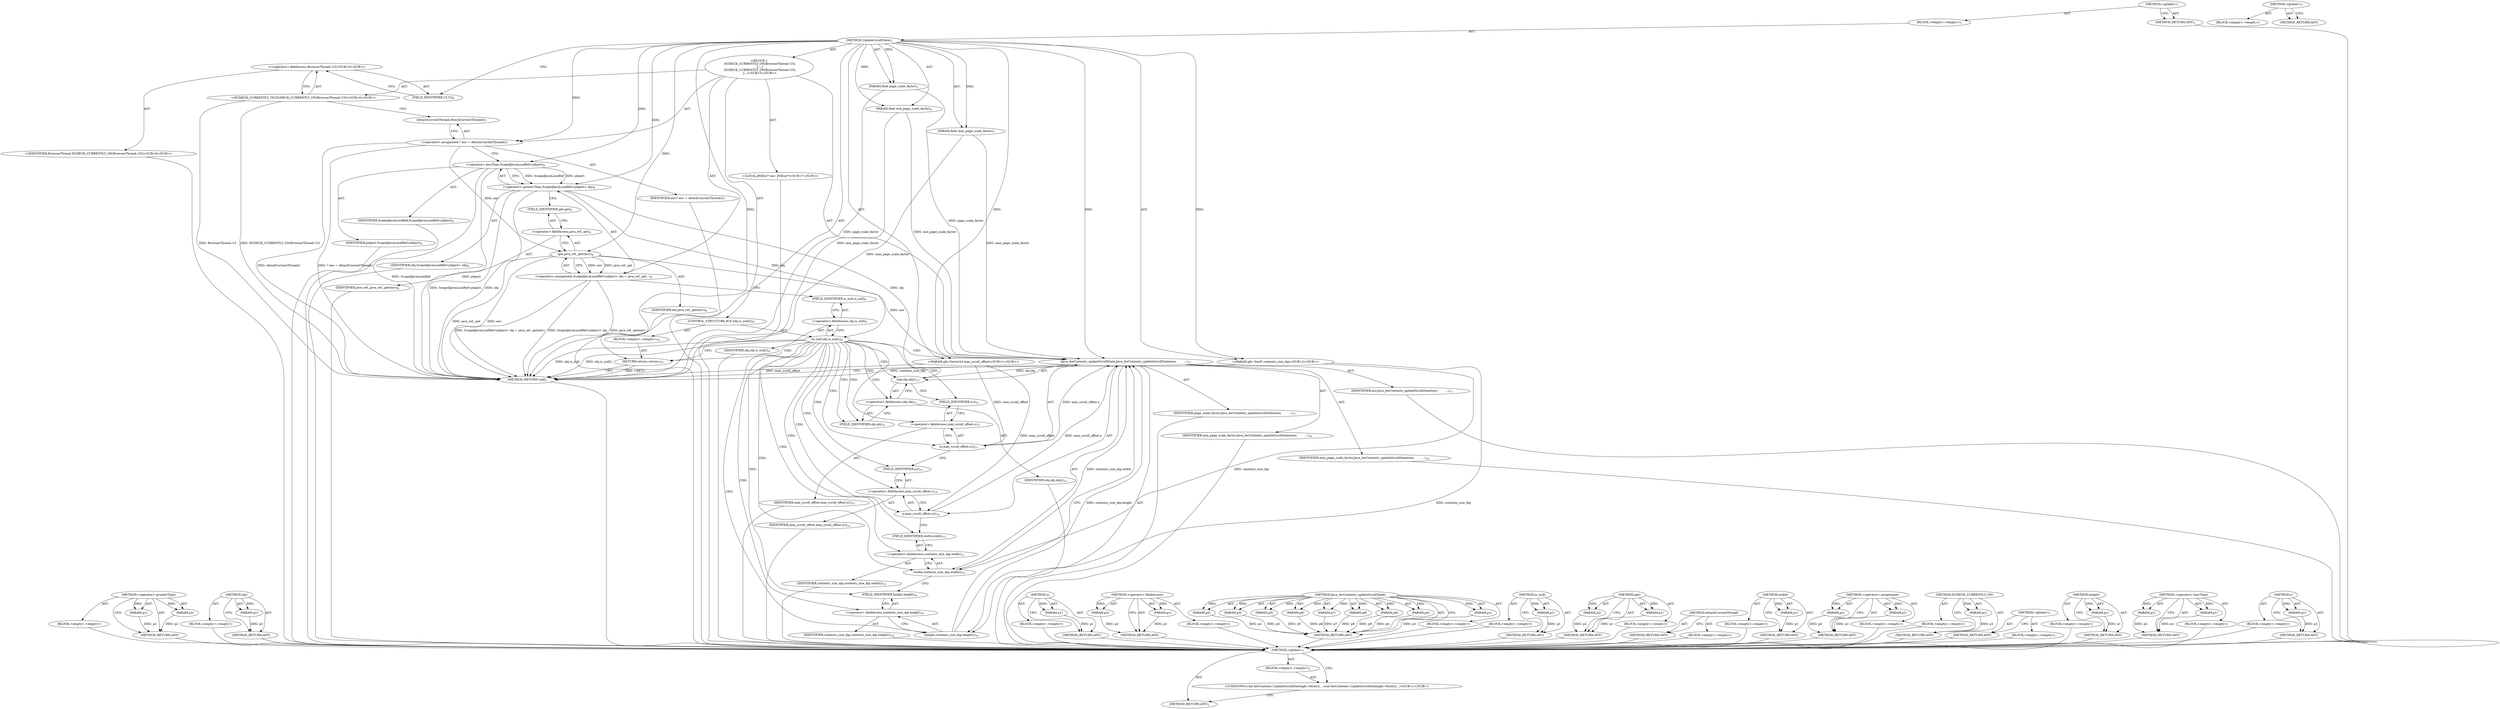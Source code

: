 digraph "&lt;global&gt;" {
vulnerable_106 [label=<(METHOD,&lt;operator&gt;.greaterThan)>];
vulnerable_107 [label=<(PARAM,p1)>];
vulnerable_108 [label=<(PARAM,p2)>];
vulnerable_109 [label=<(BLOCK,&lt;empty&gt;,&lt;empty&gt;)>];
vulnerable_110 [label=<(METHOD_RETURN,ANY)>];
vulnerable_137 [label=<(METHOD,obj)>];
vulnerable_138 [label=<(PARAM,p1)>];
vulnerable_139 [label=<(BLOCK,&lt;empty&gt;,&lt;empty&gt;)>];
vulnerable_140 [label=<(METHOD_RETURN,ANY)>];
vulnerable_6 [label=<(METHOD,&lt;global&gt;)<SUB>1</SUB>>];
vulnerable_7 [label=<(BLOCK,&lt;empty&gt;,&lt;empty&gt;)<SUB>1</SUB>>];
vulnerable_8 [label=<(METHOD,UpdateScrollState)<SUB>1</SUB>>];
vulnerable_9 [label="<(PARAM,gfx::Vector2d max_scroll_offset)<SUB>1</SUB>>"];
vulnerable_10 [label="<(PARAM,gfx::SizeF contents_size_dip)<SUB>2</SUB>>"];
vulnerable_11 [label=<(PARAM,float page_scale_factor)<SUB>3</SUB>>];
vulnerable_12 [label=<(PARAM,float min_page_scale_factor)<SUB>4</SUB>>];
vulnerable_13 [label=<(PARAM,float max_page_scale_factor)<SUB>5</SUB>>];
vulnerable_14 [label="<(BLOCK,{
  DCHECK_CURRENTLY_ON(BrowserThread::UI);
  J...,{
  DCHECK_CURRENTLY_ON(BrowserThread::UI);
  J...)<SUB>5</SUB>>"];
vulnerable_15 [label="<(DCHECK_CURRENTLY_ON,DCHECK_CURRENTLY_ON(BrowserThread::UI))<SUB>6</SUB>>"];
vulnerable_16 [label="<(&lt;operator&gt;.fieldAccess,BrowserThread::UI)<SUB>6</SUB>>"];
vulnerable_17 [label="<(IDENTIFIER,BrowserThread,DCHECK_CURRENTLY_ON(BrowserThread::UI))<SUB>6</SUB>>"];
vulnerable_18 [label=<(FIELD_IDENTIFIER,UI,UI)<SUB>6</SUB>>];
vulnerable_19 [label="<(LOCAL,JNIEnv* env: JNIEnv*)<SUB>7</SUB>>"];
vulnerable_20 [label=<(&lt;operator&gt;.assignment,* env = AttachCurrentThread())<SUB>7</SUB>>];
vulnerable_21 [label=<(IDENTIFIER,env,* env = AttachCurrentThread())<SUB>7</SUB>>];
vulnerable_22 [label=<(AttachCurrentThread,AttachCurrentThread())<SUB>7</SUB>>];
vulnerable_23 [label=<(&lt;operator&gt;.assignment,ScopedJavaLocalRef&lt;jobject&gt; obj = java_ref_.get...)<SUB>8</SUB>>];
vulnerable_24 [label=<(&lt;operator&gt;.greaterThan,ScopedJavaLocalRef&lt;jobject&gt; obj)<SUB>8</SUB>>];
vulnerable_25 [label=<(&lt;operator&gt;.lessThan,ScopedJavaLocalRef&lt;jobject)<SUB>8</SUB>>];
vulnerable_26 [label=<(IDENTIFIER,ScopedJavaLocalRef,ScopedJavaLocalRef&lt;jobject)<SUB>8</SUB>>];
vulnerable_27 [label=<(IDENTIFIER,jobject,ScopedJavaLocalRef&lt;jobject)<SUB>8</SUB>>];
vulnerable_28 [label=<(IDENTIFIER,obj,ScopedJavaLocalRef&lt;jobject&gt; obj)<SUB>8</SUB>>];
vulnerable_29 [label=<(get,java_ref_.get(env))<SUB>8</SUB>>];
vulnerable_30 [label=<(&lt;operator&gt;.fieldAccess,java_ref_.get)<SUB>8</SUB>>];
vulnerable_31 [label=<(IDENTIFIER,java_ref_,java_ref_.get(env))<SUB>8</SUB>>];
vulnerable_32 [label=<(FIELD_IDENTIFIER,get,get)<SUB>8</SUB>>];
vulnerable_33 [label=<(IDENTIFIER,env,java_ref_.get(env))<SUB>8</SUB>>];
vulnerable_34 [label=<(CONTROL_STRUCTURE,IF,if (obj.is_null()))<SUB>9</SUB>>];
vulnerable_35 [label=<(is_null,obj.is_null())<SUB>9</SUB>>];
vulnerable_36 [label=<(&lt;operator&gt;.fieldAccess,obj.is_null)<SUB>9</SUB>>];
vulnerable_37 [label=<(IDENTIFIER,obj,obj.is_null())<SUB>9</SUB>>];
vulnerable_38 [label=<(FIELD_IDENTIFIER,is_null,is_null)<SUB>9</SUB>>];
vulnerable_39 [label=<(BLOCK,&lt;empty&gt;,&lt;empty&gt;)<SUB>10</SUB>>];
vulnerable_40 [label=<(RETURN,return;,return;)<SUB>10</SUB>>];
vulnerable_41 [label=<(Java_AwContents_updateScrollState,Java_AwContents_updateScrollState(env,
        ...)<SUB>11</SUB>>];
vulnerable_42 [label=<(IDENTIFIER,env,Java_AwContents_updateScrollState(env,
        ...)<SUB>11</SUB>>];
vulnerable_43 [label=<(obj,obj.obj())<SUB>12</SUB>>];
vulnerable_44 [label=<(&lt;operator&gt;.fieldAccess,obj.obj)<SUB>12</SUB>>];
vulnerable_45 [label=<(IDENTIFIER,obj,obj.obj())<SUB>12</SUB>>];
vulnerable_46 [label=<(FIELD_IDENTIFIER,obj,obj)<SUB>12</SUB>>];
vulnerable_47 [label=<(x,max_scroll_offset.x())<SUB>13</SUB>>];
vulnerable_48 [label=<(&lt;operator&gt;.fieldAccess,max_scroll_offset.x)<SUB>13</SUB>>];
vulnerable_49 [label=<(IDENTIFIER,max_scroll_offset,max_scroll_offset.x())<SUB>13</SUB>>];
vulnerable_50 [label=<(FIELD_IDENTIFIER,x,x)<SUB>13</SUB>>];
vulnerable_51 [label=<(y,max_scroll_offset.y())<SUB>14</SUB>>];
vulnerable_52 [label=<(&lt;operator&gt;.fieldAccess,max_scroll_offset.y)<SUB>14</SUB>>];
vulnerable_53 [label=<(IDENTIFIER,max_scroll_offset,max_scroll_offset.y())<SUB>14</SUB>>];
vulnerable_54 [label=<(FIELD_IDENTIFIER,y,y)<SUB>14</SUB>>];
vulnerable_55 [label=<(width,contents_size_dip.width())<SUB>15</SUB>>];
vulnerable_56 [label=<(&lt;operator&gt;.fieldAccess,contents_size_dip.width)<SUB>15</SUB>>];
vulnerable_57 [label=<(IDENTIFIER,contents_size_dip,contents_size_dip.width())<SUB>15</SUB>>];
vulnerable_58 [label=<(FIELD_IDENTIFIER,width,width)<SUB>15</SUB>>];
vulnerable_59 [label=<(height,contents_size_dip.height())<SUB>16</SUB>>];
vulnerable_60 [label=<(&lt;operator&gt;.fieldAccess,contents_size_dip.height)<SUB>16</SUB>>];
vulnerable_61 [label=<(IDENTIFIER,contents_size_dip,contents_size_dip.height())<SUB>16</SUB>>];
vulnerable_62 [label=<(FIELD_IDENTIFIER,height,height)<SUB>16</SUB>>];
vulnerable_63 [label=<(IDENTIFIER,page_scale_factor,Java_AwContents_updateScrollState(env,
        ...)<SUB>17</SUB>>];
vulnerable_64 [label=<(IDENTIFIER,min_page_scale_factor,Java_AwContents_updateScrollState(env,
        ...)<SUB>18</SUB>>];
vulnerable_65 [label=<(IDENTIFIER,max_page_scale_factor,Java_AwContents_updateScrollState(env,
        ...)<SUB>19</SUB>>];
vulnerable_66 [label=<(METHOD_RETURN,void)<SUB>1</SUB>>];
vulnerable_68 [label=<(METHOD_RETURN,ANY)<SUB>1</SUB>>];
vulnerable_141 [label=<(METHOD,x)>];
vulnerable_142 [label=<(PARAM,p1)>];
vulnerable_143 [label=<(BLOCK,&lt;empty&gt;,&lt;empty&gt;)>];
vulnerable_144 [label=<(METHOD_RETURN,ANY)>];
vulnerable_93 [label=<(METHOD,&lt;operator&gt;.fieldAccess)>];
vulnerable_94 [label=<(PARAM,p1)>];
vulnerable_95 [label=<(PARAM,p2)>];
vulnerable_96 [label=<(BLOCK,&lt;empty&gt;,&lt;empty&gt;)>];
vulnerable_97 [label=<(METHOD_RETURN,ANY)>];
vulnerable_125 [label=<(METHOD,Java_AwContents_updateScrollState)>];
vulnerable_126 [label=<(PARAM,p1)>];
vulnerable_127 [label=<(PARAM,p2)>];
vulnerable_128 [label=<(PARAM,p3)>];
vulnerable_129 [label=<(PARAM,p4)>];
vulnerable_130 [label=<(PARAM,p5)>];
vulnerable_131 [label=<(PARAM,p6)>];
vulnerable_132 [label=<(PARAM,p7)>];
vulnerable_133 [label=<(PARAM,p8)>];
vulnerable_134 [label=<(PARAM,p9)>];
vulnerable_135 [label=<(BLOCK,&lt;empty&gt;,&lt;empty&gt;)>];
vulnerable_136 [label=<(METHOD_RETURN,ANY)>];
vulnerable_121 [label=<(METHOD,is_null)>];
vulnerable_122 [label=<(PARAM,p1)>];
vulnerable_123 [label=<(BLOCK,&lt;empty&gt;,&lt;empty&gt;)>];
vulnerable_124 [label=<(METHOD_RETURN,ANY)>];
vulnerable_116 [label=<(METHOD,get)>];
vulnerable_117 [label=<(PARAM,p1)>];
vulnerable_118 [label=<(PARAM,p2)>];
vulnerable_119 [label=<(BLOCK,&lt;empty&gt;,&lt;empty&gt;)>];
vulnerable_120 [label=<(METHOD_RETURN,ANY)>];
vulnerable_103 [label=<(METHOD,AttachCurrentThread)>];
vulnerable_104 [label=<(BLOCK,&lt;empty&gt;,&lt;empty&gt;)>];
vulnerable_105 [label=<(METHOD_RETURN,ANY)>];
vulnerable_149 [label=<(METHOD,width)>];
vulnerable_150 [label=<(PARAM,p1)>];
vulnerable_151 [label=<(BLOCK,&lt;empty&gt;,&lt;empty&gt;)>];
vulnerable_152 [label=<(METHOD_RETURN,ANY)>];
vulnerable_98 [label=<(METHOD,&lt;operator&gt;.assignment)>];
vulnerable_99 [label=<(PARAM,p1)>];
vulnerable_100 [label=<(PARAM,p2)>];
vulnerable_101 [label=<(BLOCK,&lt;empty&gt;,&lt;empty&gt;)>];
vulnerable_102 [label=<(METHOD_RETURN,ANY)>];
vulnerable_89 [label=<(METHOD,DCHECK_CURRENTLY_ON)>];
vulnerable_90 [label=<(PARAM,p1)>];
vulnerable_91 [label=<(BLOCK,&lt;empty&gt;,&lt;empty&gt;)>];
vulnerable_92 [label=<(METHOD_RETURN,ANY)>];
vulnerable_83 [label=<(METHOD,&lt;global&gt;)<SUB>1</SUB>>];
vulnerable_84 [label=<(BLOCK,&lt;empty&gt;,&lt;empty&gt;)>];
vulnerable_85 [label=<(METHOD_RETURN,ANY)>];
vulnerable_153 [label=<(METHOD,height)>];
vulnerable_154 [label=<(PARAM,p1)>];
vulnerable_155 [label=<(BLOCK,&lt;empty&gt;,&lt;empty&gt;)>];
vulnerable_156 [label=<(METHOD_RETURN,ANY)>];
vulnerable_111 [label=<(METHOD,&lt;operator&gt;.lessThan)>];
vulnerable_112 [label=<(PARAM,p1)>];
vulnerable_113 [label=<(PARAM,p2)>];
vulnerable_114 [label=<(BLOCK,&lt;empty&gt;,&lt;empty&gt;)>];
vulnerable_115 [label=<(METHOD_RETURN,ANY)>];
vulnerable_145 [label=<(METHOD,y)>];
vulnerable_146 [label=<(PARAM,p1)>];
vulnerable_147 [label=<(BLOCK,&lt;empty&gt;,&lt;empty&gt;)>];
vulnerable_148 [label=<(METHOD_RETURN,ANY)>];
fixed_6 [label=<(METHOD,&lt;global&gt;)<SUB>1</SUB>>];
fixed_7 [label=<(BLOCK,&lt;empty&gt;,&lt;empty&gt;)<SUB>1</SUB>>];
fixed_8 [label="<(UNKNOWN,void AwContents::UpdateScrollState(gfx::Vector2...,void AwContents::UpdateScrollState(gfx::Vector2...)<SUB>1</SUB>>"];
fixed_9 [label=<(METHOD_RETURN,ANY)<SUB>1</SUB>>];
fixed_14 [label=<(METHOD,&lt;global&gt;)<SUB>1</SUB>>];
fixed_15 [label=<(BLOCK,&lt;empty&gt;,&lt;empty&gt;)>];
fixed_16 [label=<(METHOD_RETURN,ANY)>];
vulnerable_106 -> vulnerable_107  [key=0, label="AST: "];
vulnerable_106 -> vulnerable_107  [key=1, label="DDG: "];
vulnerable_106 -> vulnerable_109  [key=0, label="AST: "];
vulnerable_106 -> vulnerable_108  [key=0, label="AST: "];
vulnerable_106 -> vulnerable_108  [key=1, label="DDG: "];
vulnerable_106 -> vulnerable_110  [key=0, label="AST: "];
vulnerable_106 -> vulnerable_110  [key=1, label="CFG: "];
vulnerable_107 -> vulnerable_110  [key=0, label="DDG: p1"];
vulnerable_108 -> vulnerable_110  [key=0, label="DDG: p2"];
vulnerable_109 -> fixed_6  [key=0];
vulnerable_110 -> fixed_6  [key=0];
vulnerable_137 -> vulnerable_138  [key=0, label="AST: "];
vulnerable_137 -> vulnerable_138  [key=1, label="DDG: "];
vulnerable_137 -> vulnerable_139  [key=0, label="AST: "];
vulnerable_137 -> vulnerable_140  [key=0, label="AST: "];
vulnerable_137 -> vulnerable_140  [key=1, label="CFG: "];
vulnerable_138 -> vulnerable_140  [key=0, label="DDG: p1"];
vulnerable_139 -> fixed_6  [key=0];
vulnerable_140 -> fixed_6  [key=0];
vulnerable_6 -> vulnerable_7  [key=0, label="AST: "];
vulnerable_6 -> vulnerable_68  [key=0, label="AST: "];
vulnerable_6 -> vulnerable_68  [key=1, label="CFG: "];
vulnerable_7 -> vulnerable_8  [key=0, label="AST: "];
vulnerable_8 -> vulnerable_9  [key=0, label="AST: "];
vulnerable_8 -> vulnerable_9  [key=1, label="DDG: "];
vulnerable_8 -> vulnerable_10  [key=0, label="AST: "];
vulnerable_8 -> vulnerable_10  [key=1, label="DDG: "];
vulnerable_8 -> vulnerable_11  [key=0, label="AST: "];
vulnerable_8 -> vulnerable_11  [key=1, label="DDG: "];
vulnerable_8 -> vulnerable_12  [key=0, label="AST: "];
vulnerable_8 -> vulnerable_12  [key=1, label="DDG: "];
vulnerable_8 -> vulnerable_13  [key=0, label="AST: "];
vulnerable_8 -> vulnerable_13  [key=1, label="DDG: "];
vulnerable_8 -> vulnerable_14  [key=0, label="AST: "];
vulnerable_8 -> vulnerable_66  [key=0, label="AST: "];
vulnerable_8 -> vulnerable_18  [key=0, label="CFG: "];
vulnerable_8 -> vulnerable_20  [key=0, label="DDG: "];
vulnerable_8 -> vulnerable_41  [key=0, label="DDG: "];
vulnerable_8 -> vulnerable_24  [key=0, label="DDG: "];
vulnerable_8 -> vulnerable_29  [key=0, label="DDG: "];
vulnerable_8 -> vulnerable_40  [key=0, label="DDG: "];
vulnerable_8 -> vulnerable_25  [key=0, label="DDG: "];
vulnerable_9 -> vulnerable_66  [key=0, label="DDG: max_scroll_offset"];
vulnerable_9 -> vulnerable_47  [key=0, label="DDG: max_scroll_offset"];
vulnerable_9 -> vulnerable_51  [key=0, label="DDG: max_scroll_offset"];
vulnerable_10 -> vulnerable_66  [key=0, label="DDG: contents_size_dip"];
vulnerable_10 -> vulnerable_55  [key=0, label="DDG: contents_size_dip"];
vulnerable_10 -> vulnerable_59  [key=0, label="DDG: contents_size_dip"];
vulnerable_11 -> vulnerable_66  [key=0, label="DDG: page_scale_factor"];
vulnerable_11 -> vulnerable_41  [key=0, label="DDG: page_scale_factor"];
vulnerable_12 -> vulnerable_66  [key=0, label="DDG: min_page_scale_factor"];
vulnerable_12 -> vulnerable_41  [key=0, label="DDG: min_page_scale_factor"];
vulnerable_13 -> vulnerable_66  [key=0, label="DDG: max_page_scale_factor"];
vulnerable_13 -> vulnerable_41  [key=0, label="DDG: max_page_scale_factor"];
vulnerable_14 -> vulnerable_15  [key=0, label="AST: "];
vulnerable_14 -> vulnerable_19  [key=0, label="AST: "];
vulnerable_14 -> vulnerable_20  [key=0, label="AST: "];
vulnerable_14 -> vulnerable_23  [key=0, label="AST: "];
vulnerable_14 -> vulnerable_34  [key=0, label="AST: "];
vulnerable_14 -> vulnerable_41  [key=0, label="AST: "];
vulnerable_15 -> vulnerable_16  [key=0, label="AST: "];
vulnerable_15 -> vulnerable_22  [key=0, label="CFG: "];
vulnerable_15 -> vulnerable_66  [key=0, label="DDG: BrowserThread::UI"];
vulnerable_15 -> vulnerable_66  [key=1, label="DDG: DCHECK_CURRENTLY_ON(BrowserThread::UI)"];
vulnerable_16 -> vulnerable_17  [key=0, label="AST: "];
vulnerable_16 -> vulnerable_18  [key=0, label="AST: "];
vulnerable_16 -> vulnerable_15  [key=0, label="CFG: "];
vulnerable_17 -> fixed_6  [key=0];
vulnerable_18 -> vulnerable_16  [key=0, label="CFG: "];
vulnerable_19 -> fixed_6  [key=0];
vulnerable_20 -> vulnerable_21  [key=0, label="AST: "];
vulnerable_20 -> vulnerable_22  [key=0, label="AST: "];
vulnerable_20 -> vulnerable_25  [key=0, label="CFG: "];
vulnerable_20 -> vulnerable_66  [key=0, label="DDG: AttachCurrentThread()"];
vulnerable_20 -> vulnerable_66  [key=1, label="DDG: * env = AttachCurrentThread()"];
vulnerable_20 -> vulnerable_29  [key=0, label="DDG: env"];
vulnerable_21 -> fixed_6  [key=0];
vulnerable_22 -> vulnerable_20  [key=0, label="CFG: "];
vulnerable_23 -> vulnerable_24  [key=0, label="AST: "];
vulnerable_23 -> vulnerable_29  [key=0, label="AST: "];
vulnerable_23 -> vulnerable_38  [key=0, label="CFG: "];
vulnerable_23 -> vulnerable_66  [key=0, label="DDG: ScopedJavaLocalRef&lt;jobject&gt; obj"];
vulnerable_23 -> vulnerable_66  [key=1, label="DDG: java_ref_.get(env)"];
vulnerable_23 -> vulnerable_66  [key=2, label="DDG: ScopedJavaLocalRef&lt;jobject&gt; obj = java_ref_.get(env)"];
vulnerable_24 -> vulnerable_25  [key=0, label="AST: "];
vulnerable_24 -> vulnerable_28  [key=0, label="AST: "];
vulnerable_24 -> vulnerable_32  [key=0, label="CFG: "];
vulnerable_24 -> vulnerable_66  [key=0, label="DDG: ScopedJavaLocalRef&lt;jobject"];
vulnerable_24 -> vulnerable_66  [key=1, label="DDG: obj"];
vulnerable_24 -> vulnerable_35  [key=0, label="DDG: obj"];
vulnerable_24 -> vulnerable_43  [key=0, label="DDG: obj"];
vulnerable_25 -> vulnerable_26  [key=0, label="AST: "];
vulnerable_25 -> vulnerable_27  [key=0, label="AST: "];
vulnerable_25 -> vulnerable_24  [key=0, label="CFG: "];
vulnerable_25 -> vulnerable_24  [key=1, label="DDG: ScopedJavaLocalRef"];
vulnerable_25 -> vulnerable_24  [key=2, label="DDG: jobject"];
vulnerable_25 -> vulnerable_66  [key=0, label="DDG: jobject"];
vulnerable_25 -> vulnerable_66  [key=1, label="DDG: ScopedJavaLocalRef"];
vulnerable_26 -> fixed_6  [key=0];
vulnerable_27 -> fixed_6  [key=0];
vulnerable_28 -> fixed_6  [key=0];
vulnerable_29 -> vulnerable_30  [key=0, label="AST: "];
vulnerable_29 -> vulnerable_33  [key=0, label="AST: "];
vulnerable_29 -> vulnerable_23  [key=0, label="CFG: "];
vulnerable_29 -> vulnerable_23  [key=1, label="DDG: java_ref_.get"];
vulnerable_29 -> vulnerable_23  [key=2, label="DDG: env"];
vulnerable_29 -> vulnerable_66  [key=0, label="DDG: java_ref_.get"];
vulnerable_29 -> vulnerable_66  [key=1, label="DDG: env"];
vulnerable_29 -> vulnerable_41  [key=0, label="DDG: env"];
vulnerable_30 -> vulnerable_31  [key=0, label="AST: "];
vulnerable_30 -> vulnerable_32  [key=0, label="AST: "];
vulnerable_30 -> vulnerable_29  [key=0, label="CFG: "];
vulnerable_31 -> fixed_6  [key=0];
vulnerable_32 -> vulnerable_30  [key=0, label="CFG: "];
vulnerable_33 -> fixed_6  [key=0];
vulnerable_34 -> vulnerable_35  [key=0, label="AST: "];
vulnerable_34 -> vulnerable_39  [key=0, label="AST: "];
vulnerable_35 -> vulnerable_36  [key=0, label="AST: "];
vulnerable_35 -> vulnerable_40  [key=0, label="CFG: "];
vulnerable_35 -> vulnerable_40  [key=1, label="CDG: "];
vulnerable_35 -> vulnerable_46  [key=0, label="CFG: "];
vulnerable_35 -> vulnerable_46  [key=1, label="CDG: "];
vulnerable_35 -> vulnerable_66  [key=0, label="DDG: obj.is_null"];
vulnerable_35 -> vulnerable_66  [key=1, label="DDG: obj.is_null()"];
vulnerable_35 -> vulnerable_47  [key=0, label="CDG: "];
vulnerable_35 -> vulnerable_48  [key=0, label="CDG: "];
vulnerable_35 -> vulnerable_58  [key=0, label="CDG: "];
vulnerable_35 -> vulnerable_60  [key=0, label="CDG: "];
vulnerable_35 -> vulnerable_51  [key=0, label="CDG: "];
vulnerable_35 -> vulnerable_52  [key=0, label="CDG: "];
vulnerable_35 -> vulnerable_56  [key=0, label="CDG: "];
vulnerable_35 -> vulnerable_41  [key=0, label="CDG: "];
vulnerable_35 -> vulnerable_50  [key=0, label="CDG: "];
vulnerable_35 -> vulnerable_59  [key=0, label="CDG: "];
vulnerable_35 -> vulnerable_44  [key=0, label="CDG: "];
vulnerable_35 -> vulnerable_55  [key=0, label="CDG: "];
vulnerable_35 -> vulnerable_54  [key=0, label="CDG: "];
vulnerable_35 -> vulnerable_62  [key=0, label="CDG: "];
vulnerable_35 -> vulnerable_43  [key=0, label="CDG: "];
vulnerable_36 -> vulnerable_37  [key=0, label="AST: "];
vulnerable_36 -> vulnerable_38  [key=0, label="AST: "];
vulnerable_36 -> vulnerable_35  [key=0, label="CFG: "];
vulnerable_37 -> fixed_6  [key=0];
vulnerable_38 -> vulnerable_36  [key=0, label="CFG: "];
vulnerable_39 -> vulnerable_40  [key=0, label="AST: "];
vulnerable_40 -> vulnerable_66  [key=0, label="CFG: "];
vulnerable_40 -> vulnerable_66  [key=1, label="DDG: &lt;RET&gt;"];
vulnerable_41 -> vulnerable_42  [key=0, label="AST: "];
vulnerable_41 -> vulnerable_43  [key=0, label="AST: "];
vulnerable_41 -> vulnerable_47  [key=0, label="AST: "];
vulnerable_41 -> vulnerable_51  [key=0, label="AST: "];
vulnerable_41 -> vulnerable_55  [key=0, label="AST: "];
vulnerable_41 -> vulnerable_59  [key=0, label="AST: "];
vulnerable_41 -> vulnerable_63  [key=0, label="AST: "];
vulnerable_41 -> vulnerable_64  [key=0, label="AST: "];
vulnerable_41 -> vulnerable_65  [key=0, label="AST: "];
vulnerable_41 -> vulnerable_66  [key=0, label="CFG: "];
vulnerable_42 -> fixed_6  [key=0];
vulnerable_43 -> vulnerable_44  [key=0, label="AST: "];
vulnerable_43 -> vulnerable_50  [key=0, label="CFG: "];
vulnerable_43 -> vulnerable_41  [key=0, label="DDG: obj.obj"];
vulnerable_44 -> vulnerable_45  [key=0, label="AST: "];
vulnerable_44 -> vulnerable_46  [key=0, label="AST: "];
vulnerable_44 -> vulnerable_43  [key=0, label="CFG: "];
vulnerable_45 -> fixed_6  [key=0];
vulnerable_46 -> vulnerable_44  [key=0, label="CFG: "];
vulnerable_47 -> vulnerable_48  [key=0, label="AST: "];
vulnerable_47 -> vulnerable_54  [key=0, label="CFG: "];
vulnerable_47 -> vulnerable_41  [key=0, label="DDG: max_scroll_offset.x"];
vulnerable_48 -> vulnerable_49  [key=0, label="AST: "];
vulnerable_48 -> vulnerable_50  [key=0, label="AST: "];
vulnerable_48 -> vulnerable_47  [key=0, label="CFG: "];
vulnerable_49 -> fixed_6  [key=0];
vulnerable_50 -> vulnerable_48  [key=0, label="CFG: "];
vulnerable_51 -> vulnerable_52  [key=0, label="AST: "];
vulnerable_51 -> vulnerable_58  [key=0, label="CFG: "];
vulnerable_51 -> vulnerable_41  [key=0, label="DDG: max_scroll_offset.y"];
vulnerable_52 -> vulnerable_53  [key=0, label="AST: "];
vulnerable_52 -> vulnerable_54  [key=0, label="AST: "];
vulnerable_52 -> vulnerable_51  [key=0, label="CFG: "];
vulnerable_53 -> fixed_6  [key=0];
vulnerable_54 -> vulnerable_52  [key=0, label="CFG: "];
vulnerable_55 -> vulnerable_56  [key=0, label="AST: "];
vulnerable_55 -> vulnerable_62  [key=0, label="CFG: "];
vulnerable_55 -> vulnerable_41  [key=0, label="DDG: contents_size_dip.width"];
vulnerable_56 -> vulnerable_57  [key=0, label="AST: "];
vulnerable_56 -> vulnerable_58  [key=0, label="AST: "];
vulnerable_56 -> vulnerable_55  [key=0, label="CFG: "];
vulnerable_57 -> fixed_6  [key=0];
vulnerable_58 -> vulnerable_56  [key=0, label="CFG: "];
vulnerable_59 -> vulnerable_60  [key=0, label="AST: "];
vulnerable_59 -> vulnerable_41  [key=0, label="CFG: "];
vulnerable_59 -> vulnerable_41  [key=1, label="DDG: contents_size_dip.height"];
vulnerable_60 -> vulnerable_61  [key=0, label="AST: "];
vulnerable_60 -> vulnerable_62  [key=0, label="AST: "];
vulnerable_60 -> vulnerable_59  [key=0, label="CFG: "];
vulnerable_61 -> fixed_6  [key=0];
vulnerable_62 -> vulnerable_60  [key=0, label="CFG: "];
vulnerable_63 -> fixed_6  [key=0];
vulnerable_64 -> fixed_6  [key=0];
vulnerable_65 -> fixed_6  [key=0];
vulnerable_66 -> fixed_6  [key=0];
vulnerable_68 -> fixed_6  [key=0];
vulnerable_141 -> vulnerable_142  [key=0, label="AST: "];
vulnerable_141 -> vulnerable_142  [key=1, label="DDG: "];
vulnerable_141 -> vulnerable_143  [key=0, label="AST: "];
vulnerable_141 -> vulnerable_144  [key=0, label="AST: "];
vulnerable_141 -> vulnerable_144  [key=1, label="CFG: "];
vulnerable_142 -> vulnerable_144  [key=0, label="DDG: p1"];
vulnerable_143 -> fixed_6  [key=0];
vulnerable_144 -> fixed_6  [key=0];
vulnerable_93 -> vulnerable_94  [key=0, label="AST: "];
vulnerable_93 -> vulnerable_94  [key=1, label="DDG: "];
vulnerable_93 -> vulnerable_96  [key=0, label="AST: "];
vulnerable_93 -> vulnerable_95  [key=0, label="AST: "];
vulnerable_93 -> vulnerable_95  [key=1, label="DDG: "];
vulnerable_93 -> vulnerable_97  [key=0, label="AST: "];
vulnerable_93 -> vulnerable_97  [key=1, label="CFG: "];
vulnerable_94 -> vulnerable_97  [key=0, label="DDG: p1"];
vulnerable_95 -> vulnerable_97  [key=0, label="DDG: p2"];
vulnerable_96 -> fixed_6  [key=0];
vulnerable_97 -> fixed_6  [key=0];
vulnerable_125 -> vulnerable_126  [key=0, label="AST: "];
vulnerable_125 -> vulnerable_126  [key=1, label="DDG: "];
vulnerable_125 -> vulnerable_135  [key=0, label="AST: "];
vulnerable_125 -> vulnerable_127  [key=0, label="AST: "];
vulnerable_125 -> vulnerable_127  [key=1, label="DDG: "];
vulnerable_125 -> vulnerable_136  [key=0, label="AST: "];
vulnerable_125 -> vulnerable_136  [key=1, label="CFG: "];
vulnerable_125 -> vulnerable_128  [key=0, label="AST: "];
vulnerable_125 -> vulnerable_128  [key=1, label="DDG: "];
vulnerable_125 -> vulnerable_129  [key=0, label="AST: "];
vulnerable_125 -> vulnerable_129  [key=1, label="DDG: "];
vulnerable_125 -> vulnerable_130  [key=0, label="AST: "];
vulnerable_125 -> vulnerable_130  [key=1, label="DDG: "];
vulnerable_125 -> vulnerable_131  [key=0, label="AST: "];
vulnerable_125 -> vulnerable_131  [key=1, label="DDG: "];
vulnerable_125 -> vulnerable_132  [key=0, label="AST: "];
vulnerable_125 -> vulnerable_132  [key=1, label="DDG: "];
vulnerable_125 -> vulnerable_133  [key=0, label="AST: "];
vulnerable_125 -> vulnerable_133  [key=1, label="DDG: "];
vulnerable_125 -> vulnerable_134  [key=0, label="AST: "];
vulnerable_125 -> vulnerable_134  [key=1, label="DDG: "];
vulnerable_126 -> vulnerable_136  [key=0, label="DDG: p1"];
vulnerable_127 -> vulnerable_136  [key=0, label="DDG: p2"];
vulnerable_128 -> vulnerable_136  [key=0, label="DDG: p3"];
vulnerable_129 -> vulnerable_136  [key=0, label="DDG: p4"];
vulnerable_130 -> vulnerable_136  [key=0, label="DDG: p5"];
vulnerable_131 -> vulnerable_136  [key=0, label="DDG: p6"];
vulnerable_132 -> vulnerable_136  [key=0, label="DDG: p7"];
vulnerable_133 -> vulnerable_136  [key=0, label="DDG: p8"];
vulnerable_134 -> vulnerable_136  [key=0, label="DDG: p9"];
vulnerable_135 -> fixed_6  [key=0];
vulnerable_136 -> fixed_6  [key=0];
vulnerable_121 -> vulnerable_122  [key=0, label="AST: "];
vulnerable_121 -> vulnerable_122  [key=1, label="DDG: "];
vulnerable_121 -> vulnerable_123  [key=0, label="AST: "];
vulnerable_121 -> vulnerable_124  [key=0, label="AST: "];
vulnerable_121 -> vulnerable_124  [key=1, label="CFG: "];
vulnerable_122 -> vulnerable_124  [key=0, label="DDG: p1"];
vulnerable_123 -> fixed_6  [key=0];
vulnerable_124 -> fixed_6  [key=0];
vulnerable_116 -> vulnerable_117  [key=0, label="AST: "];
vulnerable_116 -> vulnerable_117  [key=1, label="DDG: "];
vulnerable_116 -> vulnerable_119  [key=0, label="AST: "];
vulnerable_116 -> vulnerable_118  [key=0, label="AST: "];
vulnerable_116 -> vulnerable_118  [key=1, label="DDG: "];
vulnerable_116 -> vulnerable_120  [key=0, label="AST: "];
vulnerable_116 -> vulnerable_120  [key=1, label="CFG: "];
vulnerable_117 -> vulnerable_120  [key=0, label="DDG: p1"];
vulnerable_118 -> vulnerable_120  [key=0, label="DDG: p2"];
vulnerable_119 -> fixed_6  [key=0];
vulnerable_120 -> fixed_6  [key=0];
vulnerable_103 -> vulnerable_104  [key=0, label="AST: "];
vulnerable_103 -> vulnerable_105  [key=0, label="AST: "];
vulnerable_103 -> vulnerable_105  [key=1, label="CFG: "];
vulnerable_104 -> fixed_6  [key=0];
vulnerable_105 -> fixed_6  [key=0];
vulnerable_149 -> vulnerable_150  [key=0, label="AST: "];
vulnerable_149 -> vulnerable_150  [key=1, label="DDG: "];
vulnerable_149 -> vulnerable_151  [key=0, label="AST: "];
vulnerable_149 -> vulnerable_152  [key=0, label="AST: "];
vulnerable_149 -> vulnerable_152  [key=1, label="CFG: "];
vulnerable_150 -> vulnerable_152  [key=0, label="DDG: p1"];
vulnerable_151 -> fixed_6  [key=0];
vulnerable_152 -> fixed_6  [key=0];
vulnerable_98 -> vulnerable_99  [key=0, label="AST: "];
vulnerable_98 -> vulnerable_99  [key=1, label="DDG: "];
vulnerable_98 -> vulnerable_101  [key=0, label="AST: "];
vulnerable_98 -> vulnerable_100  [key=0, label="AST: "];
vulnerable_98 -> vulnerable_100  [key=1, label="DDG: "];
vulnerable_98 -> vulnerable_102  [key=0, label="AST: "];
vulnerable_98 -> vulnerable_102  [key=1, label="CFG: "];
vulnerable_99 -> vulnerable_102  [key=0, label="DDG: p1"];
vulnerable_100 -> vulnerable_102  [key=0, label="DDG: p2"];
vulnerable_101 -> fixed_6  [key=0];
vulnerable_102 -> fixed_6  [key=0];
vulnerable_89 -> vulnerable_90  [key=0, label="AST: "];
vulnerable_89 -> vulnerable_90  [key=1, label="DDG: "];
vulnerable_89 -> vulnerable_91  [key=0, label="AST: "];
vulnerable_89 -> vulnerable_92  [key=0, label="AST: "];
vulnerable_89 -> vulnerable_92  [key=1, label="CFG: "];
vulnerable_90 -> vulnerable_92  [key=0, label="DDG: p1"];
vulnerable_91 -> fixed_6  [key=0];
vulnerable_92 -> fixed_6  [key=0];
vulnerable_83 -> vulnerable_84  [key=0, label="AST: "];
vulnerable_83 -> vulnerable_85  [key=0, label="AST: "];
vulnerable_83 -> vulnerable_85  [key=1, label="CFG: "];
vulnerable_84 -> fixed_6  [key=0];
vulnerable_85 -> fixed_6  [key=0];
vulnerable_153 -> vulnerable_154  [key=0, label="AST: "];
vulnerable_153 -> vulnerable_154  [key=1, label="DDG: "];
vulnerable_153 -> vulnerable_155  [key=0, label="AST: "];
vulnerable_153 -> vulnerable_156  [key=0, label="AST: "];
vulnerable_153 -> vulnerable_156  [key=1, label="CFG: "];
vulnerable_154 -> vulnerable_156  [key=0, label="DDG: p1"];
vulnerable_155 -> fixed_6  [key=0];
vulnerable_156 -> fixed_6  [key=0];
vulnerable_111 -> vulnerable_112  [key=0, label="AST: "];
vulnerable_111 -> vulnerable_112  [key=1, label="DDG: "];
vulnerable_111 -> vulnerable_114  [key=0, label="AST: "];
vulnerable_111 -> vulnerable_113  [key=0, label="AST: "];
vulnerable_111 -> vulnerable_113  [key=1, label="DDG: "];
vulnerable_111 -> vulnerable_115  [key=0, label="AST: "];
vulnerable_111 -> vulnerable_115  [key=1, label="CFG: "];
vulnerable_112 -> vulnerable_115  [key=0, label="DDG: p1"];
vulnerable_113 -> vulnerable_115  [key=0, label="DDG: p2"];
vulnerable_114 -> fixed_6  [key=0];
vulnerable_115 -> fixed_6  [key=0];
vulnerable_145 -> vulnerable_146  [key=0, label="AST: "];
vulnerable_145 -> vulnerable_146  [key=1, label="DDG: "];
vulnerable_145 -> vulnerable_147  [key=0, label="AST: "];
vulnerable_145 -> vulnerable_148  [key=0, label="AST: "];
vulnerable_145 -> vulnerable_148  [key=1, label="CFG: "];
vulnerable_146 -> vulnerable_148  [key=0, label="DDG: p1"];
vulnerable_147 -> fixed_6  [key=0];
vulnerable_148 -> fixed_6  [key=0];
fixed_6 -> fixed_7  [key=0, label="AST: "];
fixed_6 -> fixed_9  [key=0, label="AST: "];
fixed_6 -> fixed_8  [key=0, label="CFG: "];
fixed_7 -> fixed_8  [key=0, label="AST: "];
fixed_8 -> fixed_9  [key=0, label="CFG: "];
fixed_14 -> fixed_15  [key=0, label="AST: "];
fixed_14 -> fixed_16  [key=0, label="AST: "];
fixed_14 -> fixed_16  [key=1, label="CFG: "];
}
